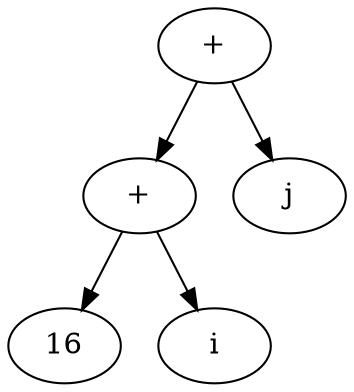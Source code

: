 digraph G{
  graph [ordering="out"];
  a[label="+"]; b[label="+"]; a->b;
  c[label="j"]; a -> c;
  d[label="16"];  b -> d;
  e[label="i"]; b -> e;
}
